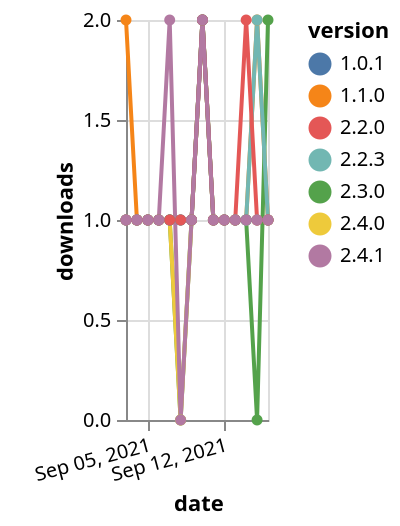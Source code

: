 {"$schema": "https://vega.github.io/schema/vega-lite/v5.json", "description": "A simple bar chart with embedded data.", "data": {"values": [{"date": "2021-09-03", "total": 773, "delta": 2, "version": "1.1.0"}, {"date": "2021-09-04", "total": 774, "delta": 1, "version": "1.1.0"}, {"date": "2021-09-05", "total": 775, "delta": 1, "version": "1.1.0"}, {"date": "2021-09-06", "total": 776, "delta": 1, "version": "1.1.0"}, {"date": "2021-09-07", "total": 777, "delta": 1, "version": "1.1.0"}, {"date": "2021-09-08", "total": 778, "delta": 1, "version": "1.1.0"}, {"date": "2021-09-09", "total": 779, "delta": 1, "version": "1.1.0"}, {"date": "2021-09-10", "total": 781, "delta": 2, "version": "1.1.0"}, {"date": "2021-09-11", "total": 782, "delta": 1, "version": "1.1.0"}, {"date": "2021-09-12", "total": 783, "delta": 1, "version": "1.1.0"}, {"date": "2021-09-13", "total": 784, "delta": 1, "version": "1.1.0"}, {"date": "2021-09-14", "total": 785, "delta": 1, "version": "1.1.0"}, {"date": "2021-09-15", "total": 787, "delta": 2, "version": "1.1.0"}, {"date": "2021-09-16", "total": 788, "delta": 1, "version": "1.1.0"}, {"date": "2021-09-03", "total": 189, "delta": 1, "version": "2.3.0"}, {"date": "2021-09-04", "total": 190, "delta": 1, "version": "2.3.0"}, {"date": "2021-09-05", "total": 191, "delta": 1, "version": "2.3.0"}, {"date": "2021-09-06", "total": 192, "delta": 1, "version": "2.3.0"}, {"date": "2021-09-07", "total": 193, "delta": 1, "version": "2.3.0"}, {"date": "2021-09-08", "total": 193, "delta": 0, "version": "2.3.0"}, {"date": "2021-09-09", "total": 194, "delta": 1, "version": "2.3.0"}, {"date": "2021-09-10", "total": 196, "delta": 2, "version": "2.3.0"}, {"date": "2021-09-11", "total": 197, "delta": 1, "version": "2.3.0"}, {"date": "2021-09-12", "total": 198, "delta": 1, "version": "2.3.0"}, {"date": "2021-09-13", "total": 199, "delta": 1, "version": "2.3.0"}, {"date": "2021-09-14", "total": 200, "delta": 1, "version": "2.3.0"}, {"date": "2021-09-15", "total": 200, "delta": 0, "version": "2.3.0"}, {"date": "2021-09-16", "total": 202, "delta": 2, "version": "2.3.0"}, {"date": "2021-09-03", "total": 170, "delta": 1, "version": "2.4.0"}, {"date": "2021-09-04", "total": 171, "delta": 1, "version": "2.4.0"}, {"date": "2021-09-05", "total": 172, "delta": 1, "version": "2.4.0"}, {"date": "2021-09-06", "total": 173, "delta": 1, "version": "2.4.0"}, {"date": "2021-09-07", "total": 174, "delta": 1, "version": "2.4.0"}, {"date": "2021-09-08", "total": 174, "delta": 0, "version": "2.4.0"}, {"date": "2021-09-09", "total": 175, "delta": 1, "version": "2.4.0"}, {"date": "2021-09-10", "total": 177, "delta": 2, "version": "2.4.0"}, {"date": "2021-09-11", "total": 178, "delta": 1, "version": "2.4.0"}, {"date": "2021-09-12", "total": 179, "delta": 1, "version": "2.4.0"}, {"date": "2021-09-13", "total": 180, "delta": 1, "version": "2.4.0"}, {"date": "2021-09-14", "total": 181, "delta": 1, "version": "2.4.0"}, {"date": "2021-09-15", "total": 182, "delta": 1, "version": "2.4.0"}, {"date": "2021-09-16", "total": 183, "delta": 1, "version": "2.4.0"}, {"date": "2021-09-03", "total": 183, "delta": 1, "version": "2.2.3"}, {"date": "2021-09-04", "total": 184, "delta": 1, "version": "2.2.3"}, {"date": "2021-09-05", "total": 185, "delta": 1, "version": "2.2.3"}, {"date": "2021-09-06", "total": 186, "delta": 1, "version": "2.2.3"}, {"date": "2021-09-07", "total": 187, "delta": 1, "version": "2.2.3"}, {"date": "2021-09-08", "total": 188, "delta": 1, "version": "2.2.3"}, {"date": "2021-09-09", "total": 189, "delta": 1, "version": "2.2.3"}, {"date": "2021-09-10", "total": 191, "delta": 2, "version": "2.2.3"}, {"date": "2021-09-11", "total": 192, "delta": 1, "version": "2.2.3"}, {"date": "2021-09-12", "total": 193, "delta": 1, "version": "2.2.3"}, {"date": "2021-09-13", "total": 194, "delta": 1, "version": "2.2.3"}, {"date": "2021-09-14", "total": 195, "delta": 1, "version": "2.2.3"}, {"date": "2021-09-15", "total": 197, "delta": 2, "version": "2.2.3"}, {"date": "2021-09-16", "total": 198, "delta": 1, "version": "2.2.3"}, {"date": "2021-09-03", "total": 233, "delta": 1, "version": "1.0.1"}, {"date": "2021-09-04", "total": 234, "delta": 1, "version": "1.0.1"}, {"date": "2021-09-05", "total": 235, "delta": 1, "version": "1.0.1"}, {"date": "2021-09-06", "total": 236, "delta": 1, "version": "1.0.1"}, {"date": "2021-09-07", "total": 237, "delta": 1, "version": "1.0.1"}, {"date": "2021-09-08", "total": 238, "delta": 1, "version": "1.0.1"}, {"date": "2021-09-09", "total": 239, "delta": 1, "version": "1.0.1"}, {"date": "2021-09-10", "total": 241, "delta": 2, "version": "1.0.1"}, {"date": "2021-09-11", "total": 242, "delta": 1, "version": "1.0.1"}, {"date": "2021-09-12", "total": 243, "delta": 1, "version": "1.0.1"}, {"date": "2021-09-13", "total": 244, "delta": 1, "version": "1.0.1"}, {"date": "2021-09-14", "total": 245, "delta": 1, "version": "1.0.1"}, {"date": "2021-09-15", "total": 246, "delta": 1, "version": "1.0.1"}, {"date": "2021-09-16", "total": 247, "delta": 1, "version": "1.0.1"}, {"date": "2021-09-03", "total": 214, "delta": 1, "version": "2.2.0"}, {"date": "2021-09-04", "total": 215, "delta": 1, "version": "2.2.0"}, {"date": "2021-09-05", "total": 216, "delta": 1, "version": "2.2.0"}, {"date": "2021-09-06", "total": 217, "delta": 1, "version": "2.2.0"}, {"date": "2021-09-07", "total": 218, "delta": 1, "version": "2.2.0"}, {"date": "2021-09-08", "total": 219, "delta": 1, "version": "2.2.0"}, {"date": "2021-09-09", "total": 220, "delta": 1, "version": "2.2.0"}, {"date": "2021-09-10", "total": 222, "delta": 2, "version": "2.2.0"}, {"date": "2021-09-11", "total": 223, "delta": 1, "version": "2.2.0"}, {"date": "2021-09-12", "total": 224, "delta": 1, "version": "2.2.0"}, {"date": "2021-09-13", "total": 225, "delta": 1, "version": "2.2.0"}, {"date": "2021-09-14", "total": 227, "delta": 2, "version": "2.2.0"}, {"date": "2021-09-15", "total": 228, "delta": 1, "version": "2.2.0"}, {"date": "2021-09-16", "total": 229, "delta": 1, "version": "2.2.0"}, {"date": "2021-09-03", "total": 170, "delta": 1, "version": "2.4.1"}, {"date": "2021-09-04", "total": 171, "delta": 1, "version": "2.4.1"}, {"date": "2021-09-05", "total": 172, "delta": 1, "version": "2.4.1"}, {"date": "2021-09-06", "total": 173, "delta": 1, "version": "2.4.1"}, {"date": "2021-09-07", "total": 175, "delta": 2, "version": "2.4.1"}, {"date": "2021-09-08", "total": 175, "delta": 0, "version": "2.4.1"}, {"date": "2021-09-09", "total": 176, "delta": 1, "version": "2.4.1"}, {"date": "2021-09-10", "total": 178, "delta": 2, "version": "2.4.1"}, {"date": "2021-09-11", "total": 179, "delta": 1, "version": "2.4.1"}, {"date": "2021-09-12", "total": 180, "delta": 1, "version": "2.4.1"}, {"date": "2021-09-13", "total": 181, "delta": 1, "version": "2.4.1"}, {"date": "2021-09-14", "total": 182, "delta": 1, "version": "2.4.1"}, {"date": "2021-09-15", "total": 183, "delta": 1, "version": "2.4.1"}, {"date": "2021-09-16", "total": 184, "delta": 1, "version": "2.4.1"}]}, "width": "container", "mark": {"type": "line", "point": {"filled": true}}, "encoding": {"x": {"field": "date", "type": "temporal", "timeUnit": "yearmonthdate", "title": "date", "axis": {"labelAngle": -15}}, "y": {"field": "delta", "type": "quantitative", "title": "downloads"}, "color": {"field": "version", "type": "nominal"}, "tooltip": {"field": "delta"}}}